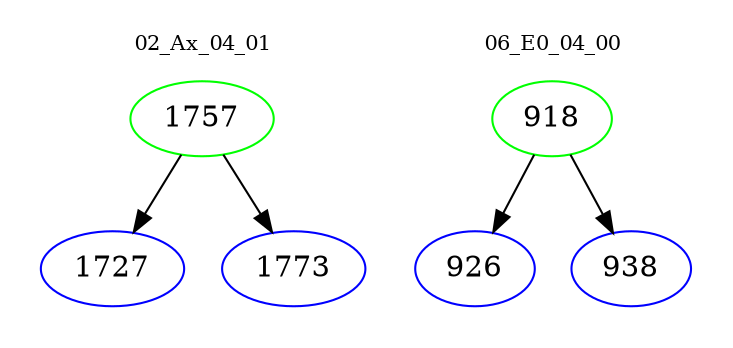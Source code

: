 digraph{
subgraph cluster_0 {
color = white
label = "02_Ax_04_01";
fontsize=10;
T0_1757 [label="1757", color="green"]
T0_1757 -> T0_1727 [color="black"]
T0_1727 [label="1727", color="blue"]
T0_1757 -> T0_1773 [color="black"]
T0_1773 [label="1773", color="blue"]
}
subgraph cluster_1 {
color = white
label = "06_E0_04_00";
fontsize=10;
T1_918 [label="918", color="green"]
T1_918 -> T1_926 [color="black"]
T1_926 [label="926", color="blue"]
T1_918 -> T1_938 [color="black"]
T1_938 [label="938", color="blue"]
}
}
